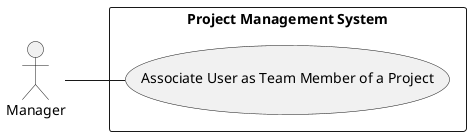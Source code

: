@startuml
left to right direction

"Manager"

rectangle "Project Management System"{
"Manager" -- (Associate User as Team Member of a Project)
}

@enduml